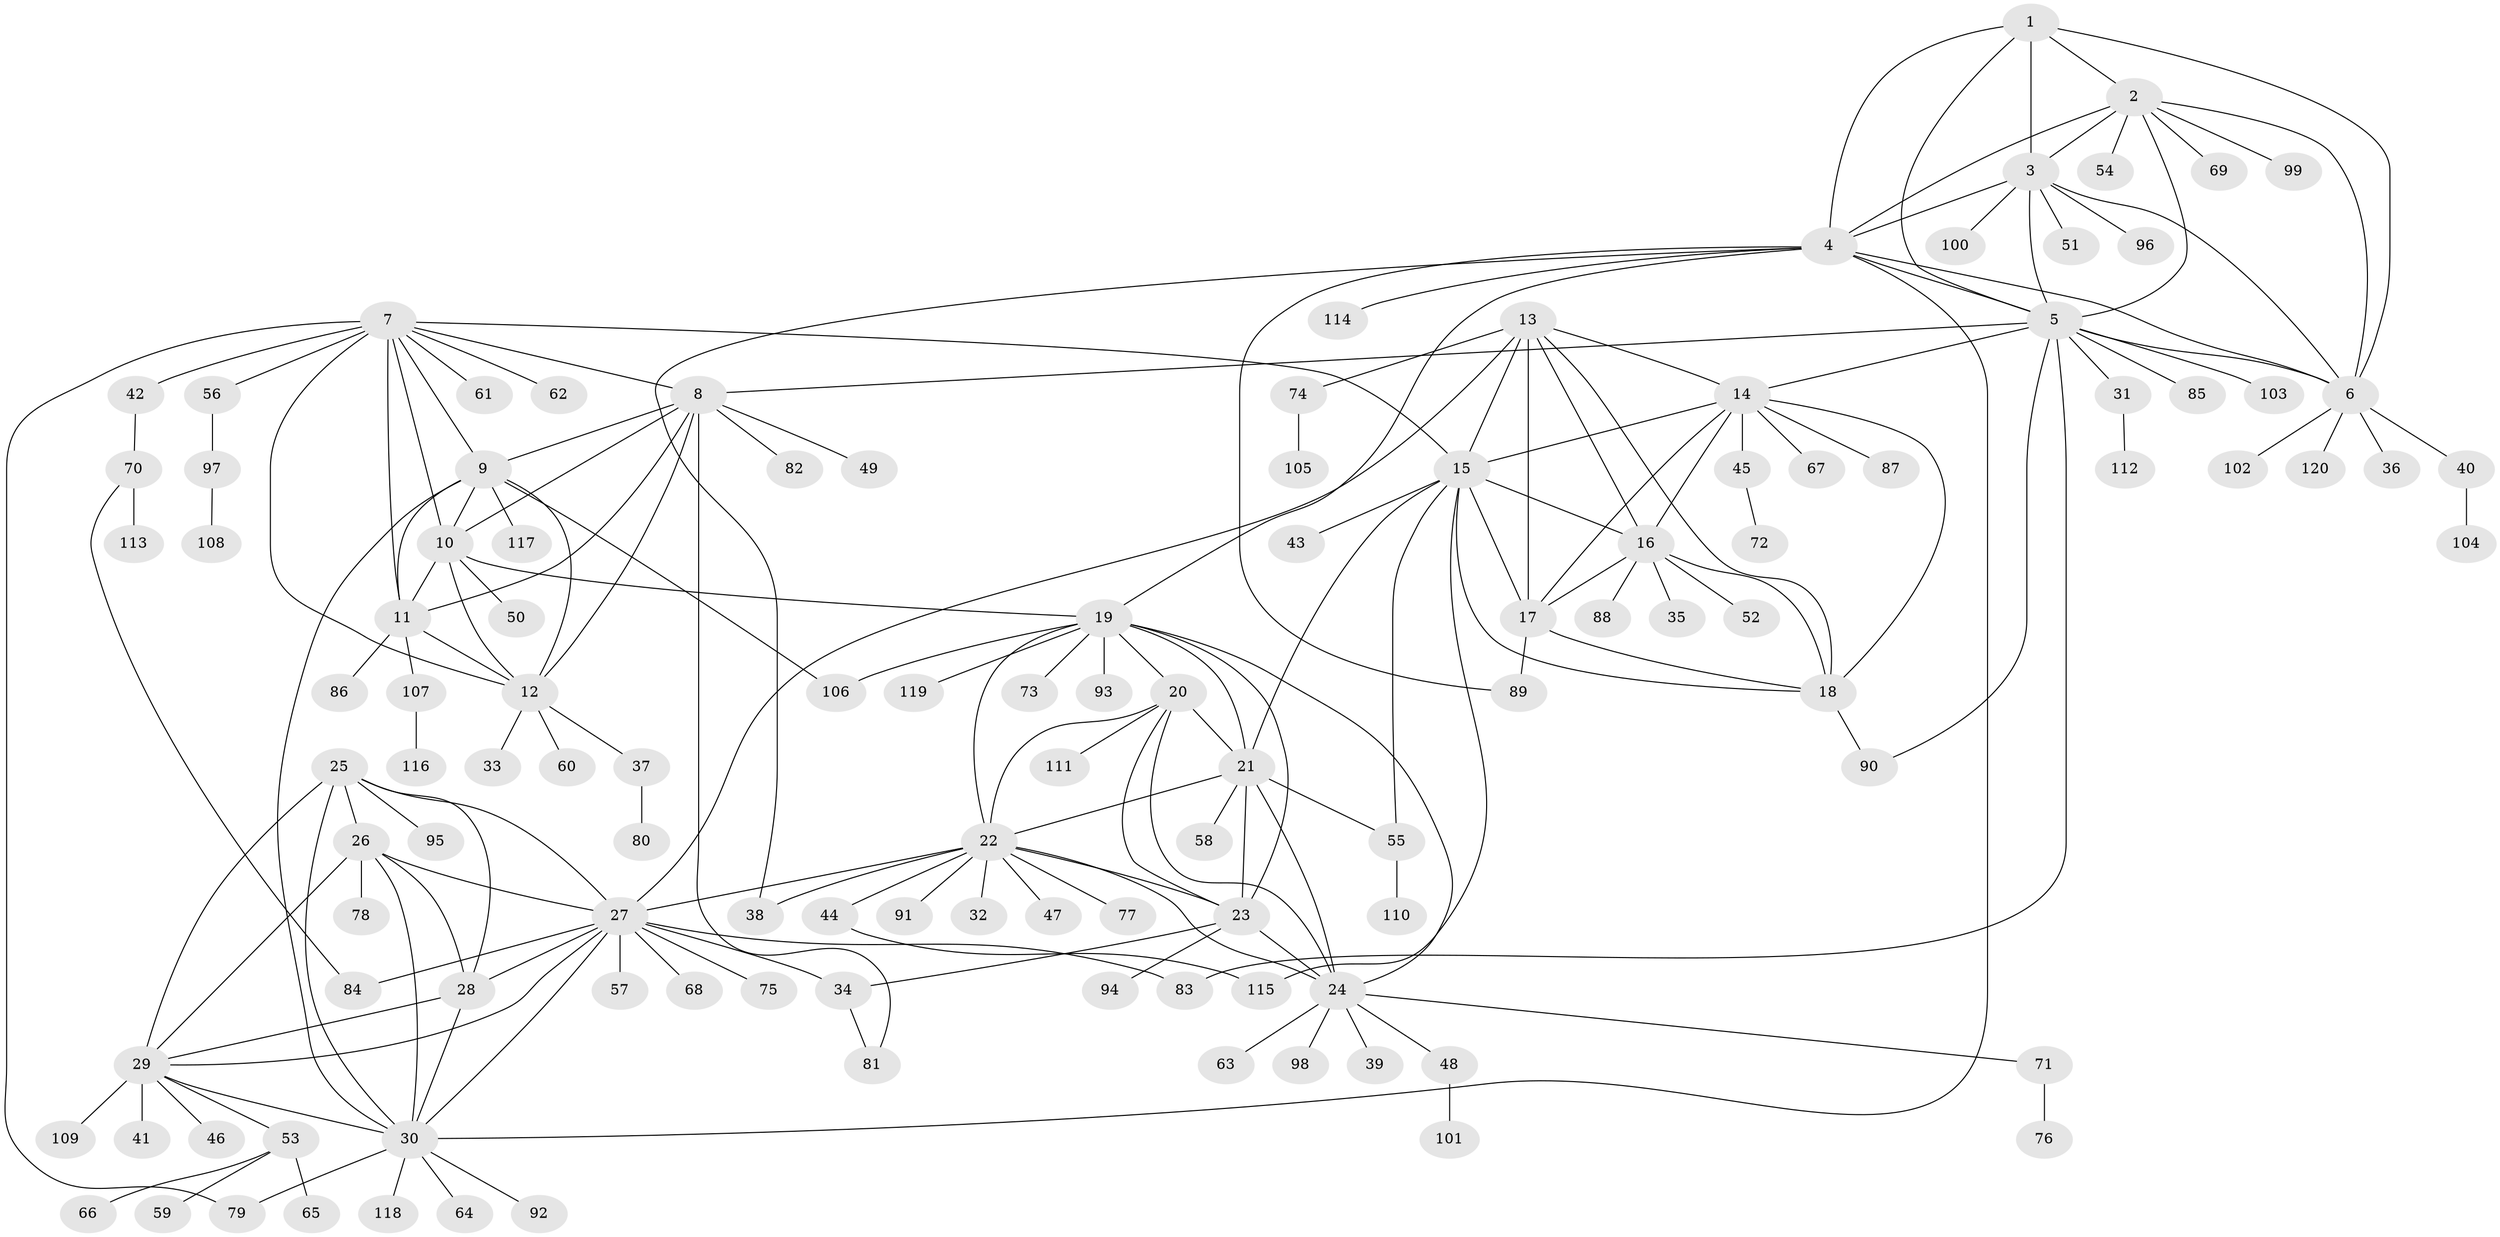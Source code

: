 // Generated by graph-tools (version 1.1) at 2025/55/03/09/25 04:55:05]
// undirected, 120 vertices, 186 edges
graph export_dot {
graph [start="1"]
  node [color=gray90,style=filled];
  1;
  2;
  3;
  4;
  5;
  6;
  7;
  8;
  9;
  10;
  11;
  12;
  13;
  14;
  15;
  16;
  17;
  18;
  19;
  20;
  21;
  22;
  23;
  24;
  25;
  26;
  27;
  28;
  29;
  30;
  31;
  32;
  33;
  34;
  35;
  36;
  37;
  38;
  39;
  40;
  41;
  42;
  43;
  44;
  45;
  46;
  47;
  48;
  49;
  50;
  51;
  52;
  53;
  54;
  55;
  56;
  57;
  58;
  59;
  60;
  61;
  62;
  63;
  64;
  65;
  66;
  67;
  68;
  69;
  70;
  71;
  72;
  73;
  74;
  75;
  76;
  77;
  78;
  79;
  80;
  81;
  82;
  83;
  84;
  85;
  86;
  87;
  88;
  89;
  90;
  91;
  92;
  93;
  94;
  95;
  96;
  97;
  98;
  99;
  100;
  101;
  102;
  103;
  104;
  105;
  106;
  107;
  108;
  109;
  110;
  111;
  112;
  113;
  114;
  115;
  116;
  117;
  118;
  119;
  120;
  1 -- 2;
  1 -- 3;
  1 -- 4;
  1 -- 5;
  1 -- 6;
  2 -- 3;
  2 -- 4;
  2 -- 5;
  2 -- 6;
  2 -- 54;
  2 -- 69;
  2 -- 99;
  3 -- 4;
  3 -- 5;
  3 -- 6;
  3 -- 51;
  3 -- 96;
  3 -- 100;
  4 -- 5;
  4 -- 6;
  4 -- 19;
  4 -- 30;
  4 -- 38;
  4 -- 89;
  4 -- 114;
  5 -- 6;
  5 -- 8;
  5 -- 14;
  5 -- 31;
  5 -- 83;
  5 -- 85;
  5 -- 90;
  5 -- 103;
  6 -- 36;
  6 -- 40;
  6 -- 102;
  6 -- 120;
  7 -- 8;
  7 -- 9;
  7 -- 10;
  7 -- 11;
  7 -- 12;
  7 -- 15;
  7 -- 42;
  7 -- 56;
  7 -- 61;
  7 -- 62;
  7 -- 79;
  8 -- 9;
  8 -- 10;
  8 -- 11;
  8 -- 12;
  8 -- 49;
  8 -- 81;
  8 -- 82;
  9 -- 10;
  9 -- 11;
  9 -- 12;
  9 -- 30;
  9 -- 106;
  9 -- 117;
  10 -- 11;
  10 -- 12;
  10 -- 19;
  10 -- 50;
  11 -- 12;
  11 -- 86;
  11 -- 107;
  12 -- 33;
  12 -- 37;
  12 -- 60;
  13 -- 14;
  13 -- 15;
  13 -- 16;
  13 -- 17;
  13 -- 18;
  13 -- 27;
  13 -- 74;
  14 -- 15;
  14 -- 16;
  14 -- 17;
  14 -- 18;
  14 -- 45;
  14 -- 67;
  14 -- 87;
  15 -- 16;
  15 -- 17;
  15 -- 18;
  15 -- 21;
  15 -- 43;
  15 -- 55;
  15 -- 115;
  16 -- 17;
  16 -- 18;
  16 -- 35;
  16 -- 52;
  16 -- 88;
  17 -- 18;
  17 -- 89;
  18 -- 90;
  19 -- 20;
  19 -- 21;
  19 -- 22;
  19 -- 23;
  19 -- 24;
  19 -- 73;
  19 -- 93;
  19 -- 106;
  19 -- 119;
  20 -- 21;
  20 -- 22;
  20 -- 23;
  20 -- 24;
  20 -- 111;
  21 -- 22;
  21 -- 23;
  21 -- 24;
  21 -- 55;
  21 -- 58;
  22 -- 23;
  22 -- 24;
  22 -- 27;
  22 -- 32;
  22 -- 38;
  22 -- 44;
  22 -- 47;
  22 -- 77;
  22 -- 91;
  23 -- 24;
  23 -- 34;
  23 -- 94;
  24 -- 39;
  24 -- 48;
  24 -- 63;
  24 -- 71;
  24 -- 98;
  25 -- 26;
  25 -- 27;
  25 -- 28;
  25 -- 29;
  25 -- 30;
  25 -- 95;
  26 -- 27;
  26 -- 28;
  26 -- 29;
  26 -- 30;
  26 -- 78;
  27 -- 28;
  27 -- 29;
  27 -- 30;
  27 -- 34;
  27 -- 57;
  27 -- 68;
  27 -- 75;
  27 -- 83;
  27 -- 84;
  28 -- 29;
  28 -- 30;
  29 -- 30;
  29 -- 41;
  29 -- 46;
  29 -- 53;
  29 -- 109;
  30 -- 64;
  30 -- 79;
  30 -- 92;
  30 -- 118;
  31 -- 112;
  34 -- 81;
  37 -- 80;
  40 -- 104;
  42 -- 70;
  44 -- 115;
  45 -- 72;
  48 -- 101;
  53 -- 59;
  53 -- 65;
  53 -- 66;
  55 -- 110;
  56 -- 97;
  70 -- 84;
  70 -- 113;
  71 -- 76;
  74 -- 105;
  97 -- 108;
  107 -- 116;
}
